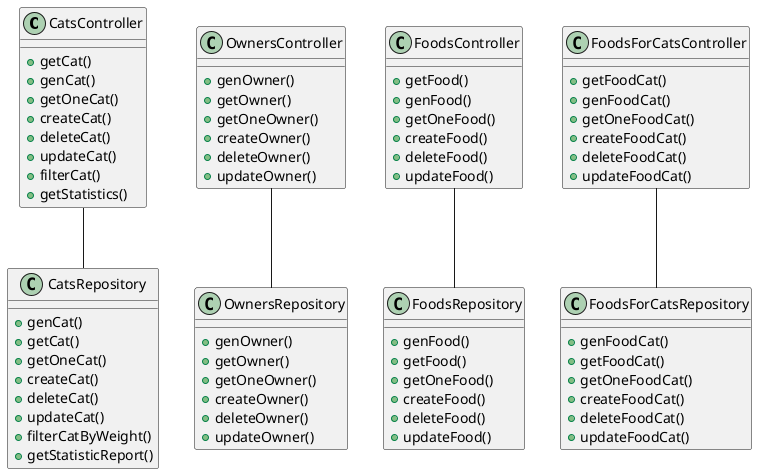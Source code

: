 @startuml

class CatsController {
    + getCat()
    + genCat()
    + getOneCat()
    + createCat()
    + deleteCat()
    + updateCat()
    + filterCat()
    + getStatistics()
}

class CatsRepository {
    + genCat()
    + getCat()
    + getOneCat()
    + createCat()
    + deleteCat()
    + updateCat()
    + filterCatByWeight()
    + getStatisticReport()
}

class OwnersController {
    + genOwner()
    + getOwner()
    + getOneOwner()
    + createOwner()
    + deleteOwner()
    + updateOwner()
}

class OwnersRepository {
    + genOwner()
    + getOwner()
    + getOneOwner()
    + createOwner()
    + deleteOwner()
    + updateOwner()
}

class FoodsController {
    + getFood()
    + genFood()
    + getOneFood()
    + createFood()
    + deleteFood()
    + updateFood()
}

class FoodsRepository {
    + genFood()
    + getFood()
    + getOneFood()
    + createFood()
    + deleteFood()
    + updateFood()
}

class FoodsForCatsController {
    + getFoodCat()
    + genFoodCat()
    + getOneFoodCat()
    + createFoodCat()
    + deleteFoodCat()
    + updateFoodCat()
}

class FoodsForCatsRepository {
    + genFoodCat()
    + getFoodCat()
    + getOneFoodCat()
    + createFoodCat()
    + deleteFoodCat()
    + updateFoodCat()
}

CatsController -- CatsRepository
OwnersController -- OwnersRepository
FoodsController -- FoodsRepository
FoodsForCatsController -- FoodsForCatsRepository

@enduml
